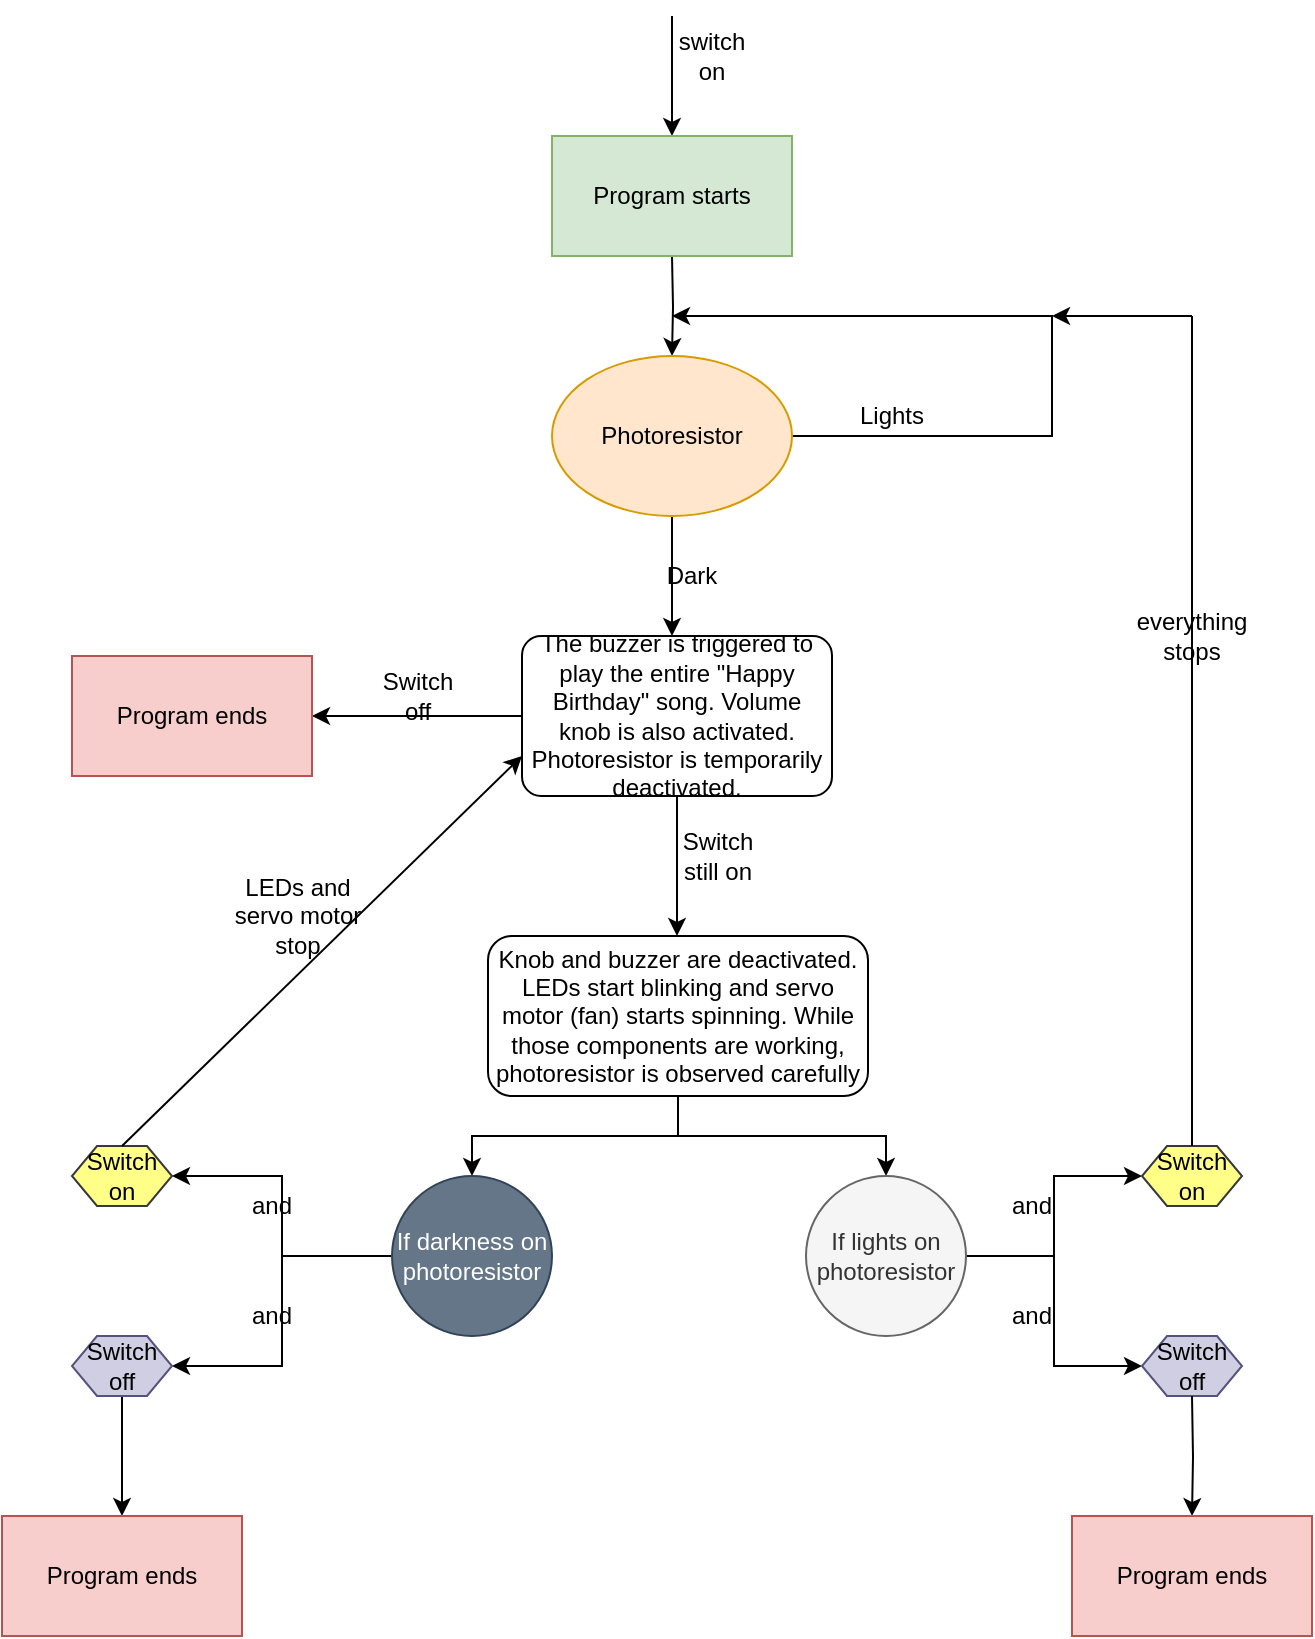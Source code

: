 <mxfile version="12.2.3" pages="1"><diagram id="xfB_SjkYdHpAM6hz95xp" name="Page-1"><mxGraphModel dx="768" dy="374" grid="1" gridSize="10" guides="1" tooltips="1" connect="1" arrows="1" fold="1" page="1" pageScale="1" pageWidth="827" pageHeight="1169" math="0" shadow="0"><root><mxCell id="0"/><mxCell id="1" parent="0"/><mxCell id="4nwN0ln7zXiIDohH5yuu-2" value="" style="endArrow=classic;html=1;" edge="1" parent="1"><mxGeometry width="50" height="50" relative="1" as="geometry"><mxPoint x="370" y="50" as="sourcePoint"/><mxPoint x="370" y="110" as="targetPoint"/></mxGeometry></mxCell><mxCell id="4nwN0ln7zXiIDohH5yuu-6" value="switch on" style="text;html=1;strokeColor=none;fillColor=none;align=center;verticalAlign=middle;whiteSpace=wrap;rounded=0;" vertex="1" parent="1"><mxGeometry x="370" y="60" width="40" height="20" as="geometry"/></mxCell><mxCell id="4nwN0ln7zXiIDohH5yuu-9" style="edgeStyle=orthogonalEdgeStyle;rounded=0;orthogonalLoop=1;jettySize=auto;html=1;exitX=0.5;exitY=1;exitDx=0;exitDy=0;" edge="1" parent="1" target="4nwN0ln7zXiIDohH5yuu-8"><mxGeometry relative="1" as="geometry"><mxPoint x="370" y="170" as="sourcePoint"/></mxGeometry></mxCell><mxCell id="4nwN0ln7zXiIDohH5yuu-10" style="edgeStyle=orthogonalEdgeStyle;rounded=0;orthogonalLoop=1;jettySize=auto;html=1;exitX=1;exitY=0.5;exitDx=0;exitDy=0;" edge="1" parent="1" source="4nwN0ln7zXiIDohH5yuu-8"><mxGeometry relative="1" as="geometry"><mxPoint x="370" y="200" as="targetPoint"/><Array as="points"><mxPoint x="560" y="260"/><mxPoint x="560" y="200"/></Array></mxGeometry></mxCell><mxCell id="4nwN0ln7zXiIDohH5yuu-12" style="edgeStyle=orthogonalEdgeStyle;rounded=0;orthogonalLoop=1;jettySize=auto;html=1;exitX=0.5;exitY=1;exitDx=0;exitDy=0;" edge="1" parent="1" source="4nwN0ln7zXiIDohH5yuu-8"><mxGeometry relative="1" as="geometry"><mxPoint x="370" y="360" as="targetPoint"/></mxGeometry></mxCell><mxCell id="4nwN0ln7zXiIDohH5yuu-8" value="Photoresistor" style="ellipse;whiteSpace=wrap;html=1;fillColor=#ffe6cc;strokeColor=#d79b00;" vertex="1" parent="1"><mxGeometry x="310" y="220" width="120" height="80" as="geometry"/></mxCell><mxCell id="4nwN0ln7zXiIDohH5yuu-11" value="Lights" style="text;html=1;strokeColor=none;fillColor=none;align=center;verticalAlign=middle;whiteSpace=wrap;rounded=0;" vertex="1" parent="1"><mxGeometry x="460" y="240" width="40" height="20" as="geometry"/></mxCell><mxCell id="4nwN0ln7zXiIDohH5yuu-14" value="Dark" style="text;html=1;strokeColor=none;fillColor=none;align=center;verticalAlign=middle;whiteSpace=wrap;rounded=0;" vertex="1" parent="1"><mxGeometry x="360" y="320" width="40" height="20" as="geometry"/></mxCell><mxCell id="4nwN0ln7zXiIDohH5yuu-29" style="edgeStyle=orthogonalEdgeStyle;rounded=0;orthogonalLoop=1;jettySize=auto;html=1;exitX=0;exitY=0.5;exitDx=0;exitDy=0;entryX=1;entryY=0.5;entryDx=0;entryDy=0;" edge="1" parent="1" source="4nwN0ln7zXiIDohH5yuu-19" target="4nwN0ln7zXiIDohH5yuu-32"><mxGeometry relative="1" as="geometry"><mxPoint x="200" y="400" as="targetPoint"/></mxGeometry></mxCell><mxCell id="4nwN0ln7zXiIDohH5yuu-34" value="" style="edgeStyle=orthogonalEdgeStyle;rounded=0;orthogonalLoop=1;jettySize=auto;html=1;" edge="1" parent="1" source="4nwN0ln7zXiIDohH5yuu-19"><mxGeometry relative="1" as="geometry"><mxPoint x="372.5" y="510" as="targetPoint"/></mxGeometry></mxCell><mxCell id="4nwN0ln7zXiIDohH5yuu-19" value="The buzzer is triggered to play the entire &quot;Happy Birthday&quot; song. Volume knob is also activated. Photoresistor is temporarily deactivated." style="rounded=1;whiteSpace=wrap;html=1;arcSize=12;" vertex="1" parent="1"><mxGeometry x="295" y="360" width="155" height="80" as="geometry"/></mxCell><mxCell id="4nwN0ln7zXiIDohH5yuu-30" value="Switch off" style="text;html=1;strokeColor=none;fillColor=none;align=center;verticalAlign=middle;whiteSpace=wrap;rounded=0;" vertex="1" parent="1"><mxGeometry x="222.5" y="380" width="40" height="20" as="geometry"/></mxCell><mxCell id="4nwN0ln7zXiIDohH5yuu-31" value="Program starts" style="rounded=0;whiteSpace=wrap;html=1;fillColor=#d5e8d4;strokeColor=#82b366;" vertex="1" parent="1"><mxGeometry x="310" y="110" width="120" height="60" as="geometry"/></mxCell><mxCell id="4nwN0ln7zXiIDohH5yuu-32" value="Program ends" style="rounded=0;whiteSpace=wrap;html=1;fillColor=#f8cecc;strokeColor=#b85450;" vertex="1" parent="1"><mxGeometry x="70" y="370" width="120" height="60" as="geometry"/></mxCell><mxCell id="4nwN0ln7zXiIDohH5yuu-35" value="Switch still on" style="text;html=1;strokeColor=none;fillColor=none;align=center;verticalAlign=middle;whiteSpace=wrap;rounded=0;" vertex="1" parent="1"><mxGeometry x="373" y="460" width="40" height="20" as="geometry"/></mxCell><mxCell id="4nwN0ln7zXiIDohH5yuu-40" style="edgeStyle=orthogonalEdgeStyle;rounded=0;orthogonalLoop=1;jettySize=auto;html=1;exitX=0.5;exitY=1;exitDx=0;exitDy=0;entryX=0.5;entryY=0;entryDx=0;entryDy=0;" edge="1" parent="1" source="4nwN0ln7zXiIDohH5yuu-36" target="4nwN0ln7zXiIDohH5yuu-39"><mxGeometry relative="1" as="geometry"/></mxCell><mxCell id="4nwN0ln7zXiIDohH5yuu-43" style="edgeStyle=orthogonalEdgeStyle;rounded=0;orthogonalLoop=1;jettySize=auto;html=1;exitX=0.5;exitY=1;exitDx=0;exitDy=0;entryX=0.5;entryY=0;entryDx=0;entryDy=0;" edge="1" parent="1" source="4nwN0ln7zXiIDohH5yuu-36" target="4nwN0ln7zXiIDohH5yuu-41"><mxGeometry relative="1" as="geometry"/></mxCell><mxCell id="4nwN0ln7zXiIDohH5yuu-36" value="Knob and buzzer are deactivated. LEDs start blinking and servo motor (fan) starts spinning. While those components are working, photoresistor is observed carefully" style="rounded=1;whiteSpace=wrap;html=1;" vertex="1" parent="1"><mxGeometry x="278" y="510" width="190" height="80" as="geometry"/></mxCell><mxCell id="4nwN0ln7zXiIDohH5yuu-45" style="edgeStyle=orthogonalEdgeStyle;rounded=0;orthogonalLoop=1;jettySize=auto;html=1;entryX=1;entryY=0.5;entryDx=0;entryDy=0;" edge="1" parent="1" source="4nwN0ln7zXiIDohH5yuu-39" target="4nwN0ln7zXiIDohH5yuu-44"><mxGeometry relative="1" as="geometry"><mxPoint x="150" y="630" as="targetPoint"/></mxGeometry></mxCell><mxCell id="4nwN0ln7zXiIDohH5yuu-49" style="edgeStyle=orthogonalEdgeStyle;rounded=0;orthogonalLoop=1;jettySize=auto;html=1;entryX=1;entryY=0.5;entryDx=0;entryDy=0;" edge="1" parent="1" source="4nwN0ln7zXiIDohH5yuu-39" target="4nwN0ln7zXiIDohH5yuu-48"><mxGeometry relative="1" as="geometry"/></mxCell><mxCell id="4nwN0ln7zXiIDohH5yuu-39" value="If darkness on photoresistor" style="ellipse;whiteSpace=wrap;html=1;aspect=fixed;fillColor=#647687;strokeColor=#314354;fontColor=#ffffff;" vertex="1" parent="1"><mxGeometry x="230" y="630" width="80" height="80" as="geometry"/></mxCell><mxCell id="4nwN0ln7zXiIDohH5yuu-65" style="edgeStyle=orthogonalEdgeStyle;rounded=0;orthogonalLoop=1;jettySize=auto;html=1;exitX=1;exitY=0.5;exitDx=0;exitDy=0;entryX=0;entryY=0.5;entryDx=0;entryDy=0;" edge="1" parent="1" source="4nwN0ln7zXiIDohH5yuu-41" target="4nwN0ln7zXiIDohH5yuu-63"><mxGeometry relative="1" as="geometry"/></mxCell><mxCell id="4nwN0ln7zXiIDohH5yuu-66" style="edgeStyle=orthogonalEdgeStyle;rounded=0;orthogonalLoop=1;jettySize=auto;html=1;exitX=1;exitY=0.5;exitDx=0;exitDy=0;entryX=0;entryY=0.5;entryDx=0;entryDy=0;" edge="1" parent="1" source="4nwN0ln7zXiIDohH5yuu-41" target="4nwN0ln7zXiIDohH5yuu-64"><mxGeometry relative="1" as="geometry"/></mxCell><mxCell id="4nwN0ln7zXiIDohH5yuu-41" value="If lights on photoresistor" style="ellipse;whiteSpace=wrap;html=1;aspect=fixed;fillColor=#f5f5f5;strokeColor=#666666;fontColor=#333333;" vertex="1" parent="1"><mxGeometry x="437" y="630" width="80" height="80" as="geometry"/></mxCell><mxCell id="4nwN0ln7zXiIDohH5yuu-44" value="Switch on" style="shape=hexagon;perimeter=hexagonPerimeter2;whiteSpace=wrap;html=1;fillColor=#ffff88;strokeColor=#36393d;" vertex="1" parent="1"><mxGeometry x="70" y="615" width="50" height="30" as="geometry"/></mxCell><mxCell id="4nwN0ln7zXiIDohH5yuu-46" value="and" style="text;html=1;strokeColor=none;fillColor=none;align=center;verticalAlign=middle;whiteSpace=wrap;rounded=0;" vertex="1" parent="1"><mxGeometry x="150" y="635" width="40" height="20" as="geometry"/></mxCell><mxCell id="4nwN0ln7zXiIDohH5yuu-59" style="edgeStyle=orthogonalEdgeStyle;rounded=0;orthogonalLoop=1;jettySize=auto;html=1;exitX=0.5;exitY=1;exitDx=0;exitDy=0;entryX=0.5;entryY=0;entryDx=0;entryDy=0;" edge="1" parent="1" source="4nwN0ln7zXiIDohH5yuu-48" target="4nwN0ln7zXiIDohH5yuu-58"><mxGeometry relative="1" as="geometry"/></mxCell><mxCell id="4nwN0ln7zXiIDohH5yuu-48" value="Switch off" style="shape=hexagon;perimeter=hexagonPerimeter2;whiteSpace=wrap;html=1;fillColor=#d0cee2;strokeColor=#56517e;" vertex="1" parent="1"><mxGeometry x="70" y="710" width="50" height="30" as="geometry"/></mxCell><mxCell id="4nwN0ln7zXiIDohH5yuu-50" value="and" style="text;html=1;strokeColor=none;fillColor=none;align=center;verticalAlign=middle;whiteSpace=wrap;rounded=0;" vertex="1" parent="1"><mxGeometry x="150" y="690" width="40" height="20" as="geometry"/></mxCell><mxCell id="4nwN0ln7zXiIDohH5yuu-58" value="Program ends" style="rounded=0;whiteSpace=wrap;html=1;fillColor=#f8cecc;strokeColor=#b85450;" vertex="1" parent="1"><mxGeometry x="35" y="800" width="120" height="60" as="geometry"/></mxCell><mxCell id="4nwN0ln7zXiIDohH5yuu-60" value="" style="endArrow=classic;html=1;exitX=0.5;exitY=0;exitDx=0;exitDy=0;" edge="1" parent="1" source="4nwN0ln7zXiIDohH5yuu-44"><mxGeometry width="50" height="50" relative="1" as="geometry"><mxPoint x="100" y="605" as="sourcePoint"/><mxPoint x="295" y="420" as="targetPoint"/></mxGeometry></mxCell><mxCell id="4nwN0ln7zXiIDohH5yuu-61" value="LEDs and servo motor stop" style="text;html=1;strokeColor=none;fillColor=none;align=center;verticalAlign=middle;whiteSpace=wrap;rounded=0;" vertex="1" parent="1"><mxGeometry x="142.5" y="490" width="80" height="20" as="geometry"/></mxCell><mxCell id="4nwN0ln7zXiIDohH5yuu-63" value="Switch on" style="shape=hexagon;perimeter=hexagonPerimeter2;whiteSpace=wrap;html=1;fillColor=#ffff88;strokeColor=#36393d;" vertex="1" parent="1"><mxGeometry x="605" y="615" width="50" height="30" as="geometry"/></mxCell><mxCell id="4nwN0ln7zXiIDohH5yuu-64" value="Switch off" style="shape=hexagon;perimeter=hexagonPerimeter2;whiteSpace=wrap;html=1;fillColor=#d0cee2;strokeColor=#56517e;" vertex="1" parent="1"><mxGeometry x="605" y="710" width="50" height="30" as="geometry"/></mxCell><mxCell id="4nwN0ln7zXiIDohH5yuu-67" value="and" style="text;html=1;strokeColor=none;fillColor=none;align=center;verticalAlign=middle;whiteSpace=wrap;rounded=0;" vertex="1" parent="1"><mxGeometry x="530" y="635" width="40" height="20" as="geometry"/></mxCell><mxCell id="4nwN0ln7zXiIDohH5yuu-69" value="and" style="text;html=1;strokeColor=none;fillColor=none;align=center;verticalAlign=middle;whiteSpace=wrap;rounded=0;" vertex="1" parent="1"><mxGeometry x="530" y="690" width="40" height="20" as="geometry"/></mxCell><mxCell id="4nwN0ln7zXiIDohH5yuu-70" style="edgeStyle=orthogonalEdgeStyle;rounded=0;orthogonalLoop=1;jettySize=auto;html=1;exitX=0.5;exitY=1;exitDx=0;exitDy=0;entryX=0.5;entryY=0;entryDx=0;entryDy=0;" edge="1" parent="1" target="4nwN0ln7zXiIDohH5yuu-71"><mxGeometry relative="1" as="geometry"><mxPoint x="630" y="740" as="sourcePoint"/></mxGeometry></mxCell><mxCell id="4nwN0ln7zXiIDohH5yuu-71" value="Program ends" style="rounded=0;whiteSpace=wrap;html=1;fillColor=#f8cecc;strokeColor=#b85450;" vertex="1" parent="1"><mxGeometry x="570" y="800" width="120" height="60" as="geometry"/></mxCell><mxCell id="4nwN0ln7zXiIDohH5yuu-73" value="" style="endArrow=none;html=1;" edge="1" parent="1"><mxGeometry width="50" height="50" relative="1" as="geometry"><mxPoint x="630" y="615" as="sourcePoint"/><mxPoint x="630" y="200" as="targetPoint"/></mxGeometry></mxCell><mxCell id="4nwN0ln7zXiIDohH5yuu-74" value="" style="endArrow=classic;html=1;" edge="1" parent="1"><mxGeometry width="50" height="50" relative="1" as="geometry"><mxPoint x="630" y="200" as="sourcePoint"/><mxPoint x="560" y="200" as="targetPoint"/></mxGeometry></mxCell><mxCell id="4nwN0ln7zXiIDohH5yuu-75" value="everything stops" style="text;html=1;strokeColor=none;fillColor=none;align=center;verticalAlign=middle;whiteSpace=wrap;rounded=0;" vertex="1" parent="1"><mxGeometry x="610" y="350" width="40" height="20" as="geometry"/></mxCell></root></mxGraphModel></diagram></mxfile>